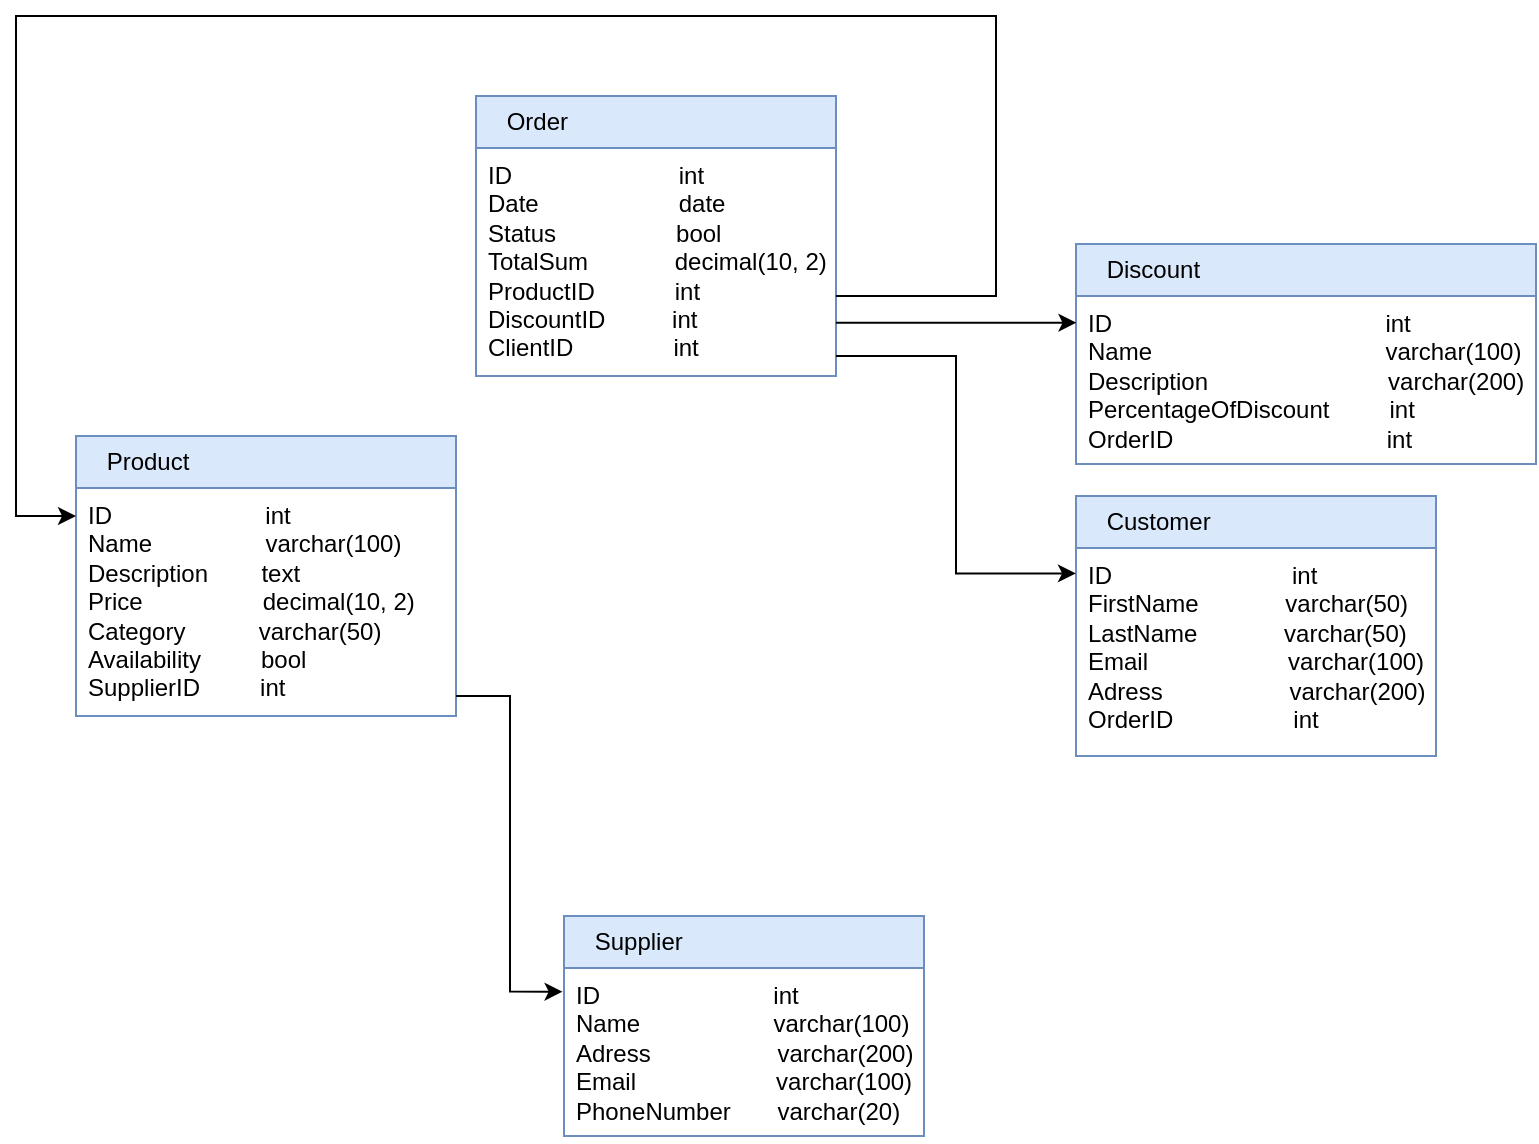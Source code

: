 <mxfile version="23.1.5" type="device">
  <diagram name="Страница — 1" id="2PRr_uf-MyoMLVPdvisQ">
    <mxGraphModel dx="1195" dy="703" grid="1" gridSize="10" guides="1" tooltips="1" connect="1" arrows="1" fold="1" page="1" pageScale="1" pageWidth="827" pageHeight="1169" math="0" shadow="0">
      <root>
        <mxCell id="0" />
        <mxCell id="1" parent="0" />
        <mxCell id="NDVshwP-QUf1Wy6CDaLq-9" value="&amp;nbsp; &amp;nbsp; Product" style="swimlane;fontStyle=0;childLayout=stackLayout;horizontal=1;startSize=26;fillColor=#dae8fc;horizontalStack=0;resizeParent=1;resizeParentMax=0;resizeLast=0;collapsible=1;marginBottom=0;html=1;align=left;strokeColor=#6c8ebf;" vertex="1" parent="1">
          <mxGeometry x="80" y="300" width="190" height="140" as="geometry">
            <mxRectangle x="230" y="280" width="90" height="30" as="alternateBounds" />
          </mxGeometry>
        </mxCell>
        <mxCell id="NDVshwP-QUf1Wy6CDaLq-10" value="ID&amp;nbsp; &amp;nbsp; &amp;nbsp; &amp;nbsp; &amp;nbsp; &amp;nbsp; &amp;nbsp; &amp;nbsp; &amp;nbsp; &amp;nbsp; &amp;nbsp; &amp;nbsp;int&lt;br&gt;Name&amp;nbsp; &amp;nbsp; &amp;nbsp; &amp;nbsp; &amp;nbsp; &amp;nbsp; &amp;nbsp; &amp;nbsp; &amp;nbsp;varchar(100)&lt;br&gt;Description&amp;nbsp; &amp;nbsp; &amp;nbsp; &amp;nbsp; text&lt;br&gt;Price&amp;nbsp; &amp;nbsp; &amp;nbsp; &amp;nbsp; &amp;nbsp; &amp;nbsp; &amp;nbsp; &amp;nbsp; &amp;nbsp; decimal(10, 2)&lt;br&gt;Category&amp;nbsp; &amp;nbsp; &amp;nbsp; &amp;nbsp; &amp;nbsp; &amp;nbsp;varchar(50)&lt;br&gt;Availability&amp;nbsp; &amp;nbsp; &amp;nbsp; &amp;nbsp; &amp;nbsp;bool&lt;br&gt;SupplierID&amp;nbsp; &amp;nbsp; &amp;nbsp; &amp;nbsp; &amp;nbsp;int&amp;nbsp; &amp;nbsp; &amp;nbsp;&amp;nbsp;" style="text;strokeColor=none;fillColor=none;align=left;verticalAlign=top;spacingLeft=4;spacingRight=4;overflow=hidden;rotatable=0;points=[[0,0.5],[1,0.5]];portConstraint=eastwest;whiteSpace=wrap;html=1;" vertex="1" parent="NDVshwP-QUf1Wy6CDaLq-9">
          <mxGeometry y="26" width="190" height="114" as="geometry" />
        </mxCell>
        <mxCell id="NDVshwP-QUf1Wy6CDaLq-13" value="&amp;nbsp; &amp;nbsp; Customer" style="swimlane;fontStyle=0;childLayout=stackLayout;horizontal=1;startSize=26;fillColor=#dae8fc;horizontalStack=0;resizeParent=1;resizeParentMax=0;resizeLast=0;collapsible=1;marginBottom=0;html=1;align=left;strokeColor=#6c8ebf;" vertex="1" parent="1">
          <mxGeometry x="580" y="330" width="180" height="130" as="geometry">
            <mxRectangle x="230" y="280" width="90" height="30" as="alternateBounds" />
          </mxGeometry>
        </mxCell>
        <mxCell id="NDVshwP-QUf1Wy6CDaLq-14" value="ID&amp;nbsp; &amp;nbsp; &amp;nbsp; &amp;nbsp; &amp;nbsp; &amp;nbsp; &amp;nbsp; &amp;nbsp; &amp;nbsp; &amp;nbsp; &amp;nbsp; &amp;nbsp; &amp;nbsp; &amp;nbsp;int&lt;br&gt;FirstName&amp;nbsp; &amp;nbsp; &amp;nbsp; &amp;nbsp; &amp;nbsp; &amp;nbsp; &amp;nbsp;varchar(50)&lt;br&gt;LastName&amp;nbsp; &amp;nbsp; &amp;nbsp; &amp;nbsp; &amp;nbsp; &amp;nbsp; &amp;nbsp;varchar(50)&amp;nbsp;&amp;nbsp;&lt;br&gt;Email&amp;nbsp; &amp;nbsp; &amp;nbsp; &amp;nbsp; &amp;nbsp; &amp;nbsp; &amp;nbsp; &amp;nbsp; &amp;nbsp; &amp;nbsp; &amp;nbsp;varchar(100)&lt;br&gt;Adress&amp;nbsp; &amp;nbsp; &amp;nbsp; &amp;nbsp; &amp;nbsp; &amp;nbsp; &amp;nbsp; &amp;nbsp; &amp;nbsp; &amp;nbsp;varchar(200)&lt;br&gt;OrderID&amp;nbsp; &amp;nbsp; &amp;nbsp; &amp;nbsp; &amp;nbsp; &amp;nbsp; &amp;nbsp; &amp;nbsp; &amp;nbsp; int" style="text;strokeColor=none;fillColor=none;align=left;verticalAlign=top;spacingLeft=4;spacingRight=4;overflow=hidden;rotatable=0;points=[[0,0.5],[1,0.5]];portConstraint=eastwest;whiteSpace=wrap;html=1;" vertex="1" parent="NDVshwP-QUf1Wy6CDaLq-13">
          <mxGeometry y="26" width="180" height="104" as="geometry" />
        </mxCell>
        <mxCell id="NDVshwP-QUf1Wy6CDaLq-15" value="&amp;nbsp; &amp;nbsp; Order" style="swimlane;fontStyle=0;childLayout=stackLayout;horizontal=1;startSize=26;fillColor=#dae8fc;horizontalStack=0;resizeParent=1;resizeParentMax=0;resizeLast=0;collapsible=1;marginBottom=0;html=1;align=left;strokeColor=#6c8ebf;" vertex="1" parent="1">
          <mxGeometry x="280" y="130" width="180" height="140" as="geometry">
            <mxRectangle x="230" y="280" width="90" height="30" as="alternateBounds" />
          </mxGeometry>
        </mxCell>
        <mxCell id="NDVshwP-QUf1Wy6CDaLq-16" value="ID&amp;nbsp; &amp;nbsp; &amp;nbsp; &amp;nbsp; &amp;nbsp; &amp;nbsp; &amp;nbsp; &amp;nbsp; &amp;nbsp; &amp;nbsp; &amp;nbsp; &amp;nbsp; &amp;nbsp;int&lt;br&gt;Date&amp;nbsp; &amp;nbsp; &amp;nbsp; &amp;nbsp; &amp;nbsp; &amp;nbsp; &amp;nbsp; &amp;nbsp; &amp;nbsp; &amp;nbsp; &amp;nbsp;date&lt;br&gt;Status&amp;nbsp; &amp;nbsp; &amp;nbsp; &amp;nbsp; &amp;nbsp; &amp;nbsp; &amp;nbsp; &amp;nbsp; &amp;nbsp; bool&lt;br&gt;TotalSum&amp;nbsp; &amp;nbsp; &amp;nbsp; &amp;nbsp; &amp;nbsp; &amp;nbsp; &amp;nbsp;decimal(10, 2)&lt;br&gt;ProductID&amp;nbsp; &amp;nbsp; &amp;nbsp; &amp;nbsp; &amp;nbsp; &amp;nbsp; int&lt;div&gt;DiscountID&amp;nbsp; &amp;nbsp; &amp;nbsp; &amp;nbsp; &amp;nbsp; int&lt;br&gt;&lt;/div&gt;&lt;div&gt;ClientID&amp;nbsp; &amp;nbsp; &amp;nbsp; &amp;nbsp; &amp;nbsp; &amp;nbsp; &amp;nbsp; &amp;nbsp;int&lt;br&gt;&lt;/div&gt;" style="text;strokeColor=none;fillColor=none;align=left;verticalAlign=top;spacingLeft=4;spacingRight=4;overflow=hidden;rotatable=0;points=[[0,0.5],[1,0.5]];portConstraint=eastwest;whiteSpace=wrap;html=1;" vertex="1" parent="NDVshwP-QUf1Wy6CDaLq-15">
          <mxGeometry y="26" width="180" height="114" as="geometry" />
        </mxCell>
        <mxCell id="NDVshwP-QUf1Wy6CDaLq-17" value="&amp;nbsp; &amp;nbsp; Discount" style="swimlane;fontStyle=0;childLayout=stackLayout;horizontal=1;startSize=26;fillColor=#dae8fc;horizontalStack=0;resizeParent=1;resizeParentMax=0;resizeLast=0;collapsible=1;marginBottom=0;html=1;align=left;strokeColor=#6c8ebf;" vertex="1" parent="1">
          <mxGeometry x="580" y="204" width="230" height="110" as="geometry">
            <mxRectangle x="230" y="280" width="90" height="30" as="alternateBounds" />
          </mxGeometry>
        </mxCell>
        <mxCell id="NDVshwP-QUf1Wy6CDaLq-18" value="ID&amp;nbsp; &amp;nbsp; &amp;nbsp; &amp;nbsp; &amp;nbsp; &amp;nbsp; &amp;nbsp; &amp;nbsp; &amp;nbsp; &amp;nbsp; &amp;nbsp; &amp;nbsp; &amp;nbsp; &amp;nbsp; &amp;nbsp; &amp;nbsp; &amp;nbsp; &amp;nbsp; &amp;nbsp; &amp;nbsp; &amp;nbsp;int&lt;br&gt;Name&amp;nbsp; &amp;nbsp; &amp;nbsp; &amp;nbsp; &amp;nbsp; &amp;nbsp; &amp;nbsp; &amp;nbsp; &amp;nbsp; &amp;nbsp; &amp;nbsp; &amp;nbsp; &amp;nbsp; &amp;nbsp; &amp;nbsp; &amp;nbsp; &amp;nbsp; &amp;nbsp;varchar(100)&lt;br&gt;Description&amp;nbsp; &amp;nbsp; &amp;nbsp; &amp;nbsp; &amp;nbsp; &amp;nbsp; &amp;nbsp; &amp;nbsp; &amp;nbsp; &amp;nbsp; &amp;nbsp; &amp;nbsp; &amp;nbsp; &amp;nbsp;varchar(200)&lt;br&gt;PercentageOfDiscount&amp;nbsp; &amp;nbsp; &amp;nbsp; &amp;nbsp; &amp;nbsp;int&lt;br&gt;OrderID&amp;nbsp; &amp;nbsp; &amp;nbsp; &amp;nbsp; &amp;nbsp; &amp;nbsp; &amp;nbsp; &amp;nbsp; &amp;nbsp; &amp;nbsp; &amp;nbsp; &amp;nbsp; &amp;nbsp; &amp;nbsp; &amp;nbsp; &amp;nbsp; int" style="text;strokeColor=none;fillColor=none;align=left;verticalAlign=top;spacingLeft=4;spacingRight=4;overflow=hidden;rotatable=0;points=[[0,0.5],[1,0.5]];portConstraint=eastwest;whiteSpace=wrap;html=1;" vertex="1" parent="NDVshwP-QUf1Wy6CDaLq-17">
          <mxGeometry y="26" width="230" height="84" as="geometry" />
        </mxCell>
        <mxCell id="NDVshwP-QUf1Wy6CDaLq-19" value="&amp;nbsp; &amp;nbsp; Supplier" style="swimlane;fontStyle=0;childLayout=stackLayout;horizontal=1;startSize=26;fillColor=#dae8fc;horizontalStack=0;resizeParent=1;resizeParentMax=0;resizeLast=0;collapsible=1;marginBottom=0;html=1;align=left;strokeColor=#6c8ebf;" vertex="1" parent="1">
          <mxGeometry x="324" y="540" width="180" height="110" as="geometry">
            <mxRectangle x="230" y="280" width="90" height="30" as="alternateBounds" />
          </mxGeometry>
        </mxCell>
        <mxCell id="NDVshwP-QUf1Wy6CDaLq-20" value="ID&amp;nbsp; &amp;nbsp; &amp;nbsp; &amp;nbsp; &amp;nbsp; &amp;nbsp; &amp;nbsp; &amp;nbsp; &amp;nbsp; &amp;nbsp; &amp;nbsp; &amp;nbsp; &amp;nbsp; int&lt;br&gt;Name&amp;nbsp; &amp;nbsp; &amp;nbsp; &amp;nbsp; &amp;nbsp; &amp;nbsp; &amp;nbsp; &amp;nbsp; &amp;nbsp; &amp;nbsp; varchar(100)&lt;br&gt;Adress&amp;nbsp; &amp;nbsp; &amp;nbsp; &amp;nbsp; &amp;nbsp; &amp;nbsp; &amp;nbsp; &amp;nbsp; &amp;nbsp; &amp;nbsp;varchar(200)&lt;br&gt;Email&amp;nbsp; &amp;nbsp; &amp;nbsp; &amp;nbsp; &amp;nbsp; &amp;nbsp; &amp;nbsp; &amp;nbsp; &amp;nbsp; &amp;nbsp; &amp;nbsp;varchar(100)&lt;br&gt;PhoneNumber&amp;nbsp; &amp;nbsp; &amp;nbsp; &amp;nbsp;varchar(20)" style="text;strokeColor=none;fillColor=none;align=left;verticalAlign=top;spacingLeft=4;spacingRight=4;overflow=hidden;rotatable=0;points=[[0,0.5],[1,0.5]];portConstraint=eastwest;whiteSpace=wrap;html=1;" vertex="1" parent="NDVshwP-QUf1Wy6CDaLq-19">
          <mxGeometry y="26" width="180" height="84" as="geometry" />
        </mxCell>
        <mxCell id="NDVshwP-QUf1Wy6CDaLq-23" style="edgeStyle=orthogonalEdgeStyle;rounded=0;orthogonalLoop=1;jettySize=auto;html=1;entryX=0;entryY=0.122;entryDx=0;entryDy=0;entryPerimeter=0;" edge="1" parent="1" source="NDVshwP-QUf1Wy6CDaLq-16" target="NDVshwP-QUf1Wy6CDaLq-14">
          <mxGeometry relative="1" as="geometry">
            <Array as="points">
              <mxPoint x="520" y="260" />
              <mxPoint x="520" y="369" />
            </Array>
          </mxGeometry>
        </mxCell>
        <mxCell id="NDVshwP-QUf1Wy6CDaLq-25" style="edgeStyle=orthogonalEdgeStyle;rounded=0;orthogonalLoop=1;jettySize=auto;html=1;entryX=0;entryY=0.123;entryDx=0;entryDy=0;entryPerimeter=0;" edge="1" parent="1" source="NDVshwP-QUf1Wy6CDaLq-16" target="NDVshwP-QUf1Wy6CDaLq-10">
          <mxGeometry relative="1" as="geometry">
            <Array as="points">
              <mxPoint x="540" y="230" />
              <mxPoint x="540" y="90" />
              <mxPoint x="50" y="90" />
              <mxPoint x="50" y="340" />
            </Array>
          </mxGeometry>
        </mxCell>
        <mxCell id="NDVshwP-QUf1Wy6CDaLq-27" style="edgeStyle=orthogonalEdgeStyle;rounded=0;orthogonalLoop=1;jettySize=auto;html=1;entryX=0.001;entryY=0.159;entryDx=0;entryDy=0;entryPerimeter=0;" edge="1" parent="1" target="NDVshwP-QUf1Wy6CDaLq-18">
          <mxGeometry relative="1" as="geometry">
            <mxPoint x="460" y="243.395" as="sourcePoint" />
            <Array as="points">
              <mxPoint x="520" y="243" />
            </Array>
          </mxGeometry>
        </mxCell>
        <mxCell id="NDVshwP-QUf1Wy6CDaLq-28" style="edgeStyle=orthogonalEdgeStyle;rounded=0;orthogonalLoop=1;jettySize=auto;html=1;entryX=-0.004;entryY=0.141;entryDx=0;entryDy=0;entryPerimeter=0;" edge="1" parent="1" source="NDVshwP-QUf1Wy6CDaLq-10" target="NDVshwP-QUf1Wy6CDaLq-20">
          <mxGeometry relative="1" as="geometry">
            <Array as="points">
              <mxPoint x="297" y="430" />
              <mxPoint x="297" y="578" />
            </Array>
          </mxGeometry>
        </mxCell>
      </root>
    </mxGraphModel>
  </diagram>
</mxfile>

